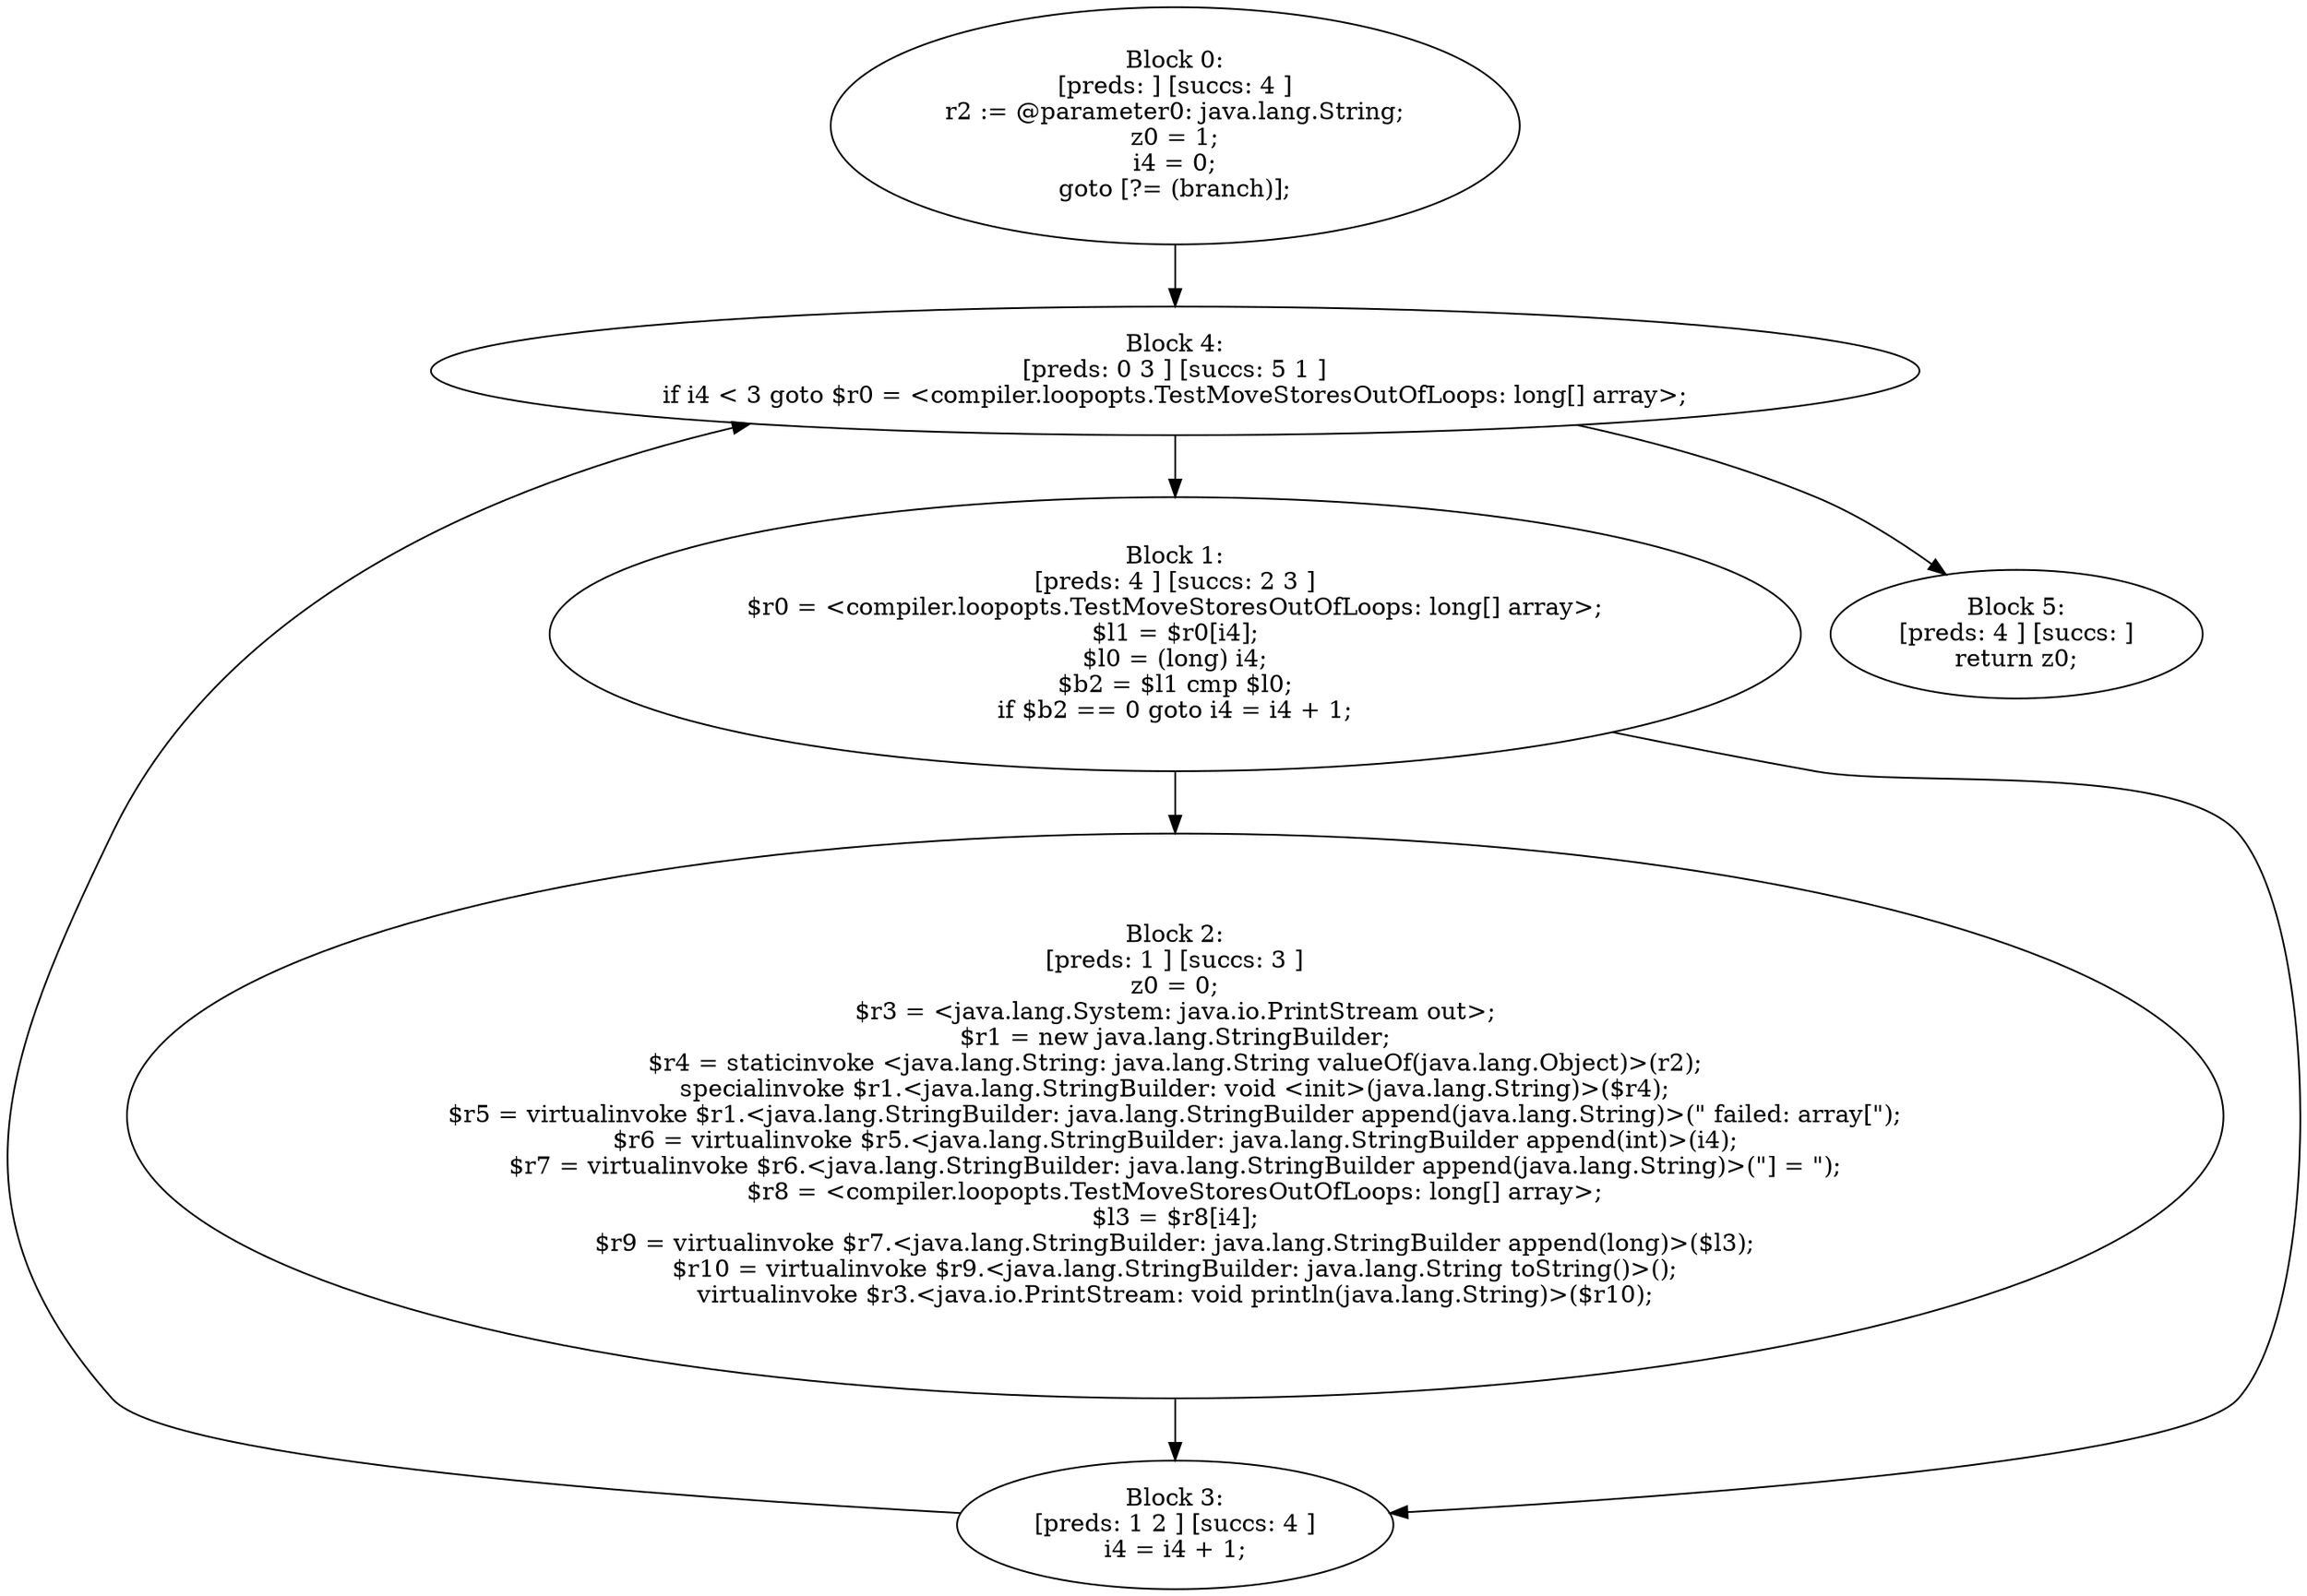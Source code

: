 digraph "unitGraph" {
    "Block 0:
[preds: ] [succs: 4 ]
r2 := @parameter0: java.lang.String;
z0 = 1;
i4 = 0;
goto [?= (branch)];
"
    "Block 1:
[preds: 4 ] [succs: 2 3 ]
$r0 = <compiler.loopopts.TestMoveStoresOutOfLoops: long[] array>;
$l1 = $r0[i4];
$l0 = (long) i4;
$b2 = $l1 cmp $l0;
if $b2 == 0 goto i4 = i4 + 1;
"
    "Block 2:
[preds: 1 ] [succs: 3 ]
z0 = 0;
$r3 = <java.lang.System: java.io.PrintStream out>;
$r1 = new java.lang.StringBuilder;
$r4 = staticinvoke <java.lang.String: java.lang.String valueOf(java.lang.Object)>(r2);
specialinvoke $r1.<java.lang.StringBuilder: void <init>(java.lang.String)>($r4);
$r5 = virtualinvoke $r1.<java.lang.StringBuilder: java.lang.StringBuilder append(java.lang.String)>(\" failed: array[\");
$r6 = virtualinvoke $r5.<java.lang.StringBuilder: java.lang.StringBuilder append(int)>(i4);
$r7 = virtualinvoke $r6.<java.lang.StringBuilder: java.lang.StringBuilder append(java.lang.String)>(\"] = \");
$r8 = <compiler.loopopts.TestMoveStoresOutOfLoops: long[] array>;
$l3 = $r8[i4];
$r9 = virtualinvoke $r7.<java.lang.StringBuilder: java.lang.StringBuilder append(long)>($l3);
$r10 = virtualinvoke $r9.<java.lang.StringBuilder: java.lang.String toString()>();
virtualinvoke $r3.<java.io.PrintStream: void println(java.lang.String)>($r10);
"
    "Block 3:
[preds: 1 2 ] [succs: 4 ]
i4 = i4 + 1;
"
    "Block 4:
[preds: 0 3 ] [succs: 5 1 ]
if i4 < 3 goto $r0 = <compiler.loopopts.TestMoveStoresOutOfLoops: long[] array>;
"
    "Block 5:
[preds: 4 ] [succs: ]
return z0;
"
    "Block 0:
[preds: ] [succs: 4 ]
r2 := @parameter0: java.lang.String;
z0 = 1;
i4 = 0;
goto [?= (branch)];
"->"Block 4:
[preds: 0 3 ] [succs: 5 1 ]
if i4 < 3 goto $r0 = <compiler.loopopts.TestMoveStoresOutOfLoops: long[] array>;
";
    "Block 1:
[preds: 4 ] [succs: 2 3 ]
$r0 = <compiler.loopopts.TestMoveStoresOutOfLoops: long[] array>;
$l1 = $r0[i4];
$l0 = (long) i4;
$b2 = $l1 cmp $l0;
if $b2 == 0 goto i4 = i4 + 1;
"->"Block 2:
[preds: 1 ] [succs: 3 ]
z0 = 0;
$r3 = <java.lang.System: java.io.PrintStream out>;
$r1 = new java.lang.StringBuilder;
$r4 = staticinvoke <java.lang.String: java.lang.String valueOf(java.lang.Object)>(r2);
specialinvoke $r1.<java.lang.StringBuilder: void <init>(java.lang.String)>($r4);
$r5 = virtualinvoke $r1.<java.lang.StringBuilder: java.lang.StringBuilder append(java.lang.String)>(\" failed: array[\");
$r6 = virtualinvoke $r5.<java.lang.StringBuilder: java.lang.StringBuilder append(int)>(i4);
$r7 = virtualinvoke $r6.<java.lang.StringBuilder: java.lang.StringBuilder append(java.lang.String)>(\"] = \");
$r8 = <compiler.loopopts.TestMoveStoresOutOfLoops: long[] array>;
$l3 = $r8[i4];
$r9 = virtualinvoke $r7.<java.lang.StringBuilder: java.lang.StringBuilder append(long)>($l3);
$r10 = virtualinvoke $r9.<java.lang.StringBuilder: java.lang.String toString()>();
virtualinvoke $r3.<java.io.PrintStream: void println(java.lang.String)>($r10);
";
    "Block 1:
[preds: 4 ] [succs: 2 3 ]
$r0 = <compiler.loopopts.TestMoveStoresOutOfLoops: long[] array>;
$l1 = $r0[i4];
$l0 = (long) i4;
$b2 = $l1 cmp $l0;
if $b2 == 0 goto i4 = i4 + 1;
"->"Block 3:
[preds: 1 2 ] [succs: 4 ]
i4 = i4 + 1;
";
    "Block 2:
[preds: 1 ] [succs: 3 ]
z0 = 0;
$r3 = <java.lang.System: java.io.PrintStream out>;
$r1 = new java.lang.StringBuilder;
$r4 = staticinvoke <java.lang.String: java.lang.String valueOf(java.lang.Object)>(r2);
specialinvoke $r1.<java.lang.StringBuilder: void <init>(java.lang.String)>($r4);
$r5 = virtualinvoke $r1.<java.lang.StringBuilder: java.lang.StringBuilder append(java.lang.String)>(\" failed: array[\");
$r6 = virtualinvoke $r5.<java.lang.StringBuilder: java.lang.StringBuilder append(int)>(i4);
$r7 = virtualinvoke $r6.<java.lang.StringBuilder: java.lang.StringBuilder append(java.lang.String)>(\"] = \");
$r8 = <compiler.loopopts.TestMoveStoresOutOfLoops: long[] array>;
$l3 = $r8[i4];
$r9 = virtualinvoke $r7.<java.lang.StringBuilder: java.lang.StringBuilder append(long)>($l3);
$r10 = virtualinvoke $r9.<java.lang.StringBuilder: java.lang.String toString()>();
virtualinvoke $r3.<java.io.PrintStream: void println(java.lang.String)>($r10);
"->"Block 3:
[preds: 1 2 ] [succs: 4 ]
i4 = i4 + 1;
";
    "Block 3:
[preds: 1 2 ] [succs: 4 ]
i4 = i4 + 1;
"->"Block 4:
[preds: 0 3 ] [succs: 5 1 ]
if i4 < 3 goto $r0 = <compiler.loopopts.TestMoveStoresOutOfLoops: long[] array>;
";
    "Block 4:
[preds: 0 3 ] [succs: 5 1 ]
if i4 < 3 goto $r0 = <compiler.loopopts.TestMoveStoresOutOfLoops: long[] array>;
"->"Block 5:
[preds: 4 ] [succs: ]
return z0;
";
    "Block 4:
[preds: 0 3 ] [succs: 5 1 ]
if i4 < 3 goto $r0 = <compiler.loopopts.TestMoveStoresOutOfLoops: long[] array>;
"->"Block 1:
[preds: 4 ] [succs: 2 3 ]
$r0 = <compiler.loopopts.TestMoveStoresOutOfLoops: long[] array>;
$l1 = $r0[i4];
$l0 = (long) i4;
$b2 = $l1 cmp $l0;
if $b2 == 0 goto i4 = i4 + 1;
";
}
